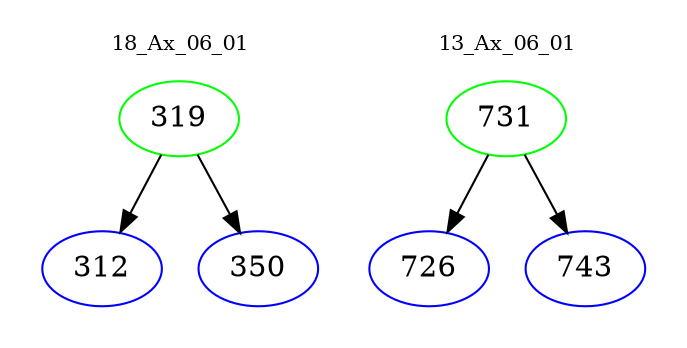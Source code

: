 digraph{
subgraph cluster_0 {
color = white
label = "18_Ax_06_01";
fontsize=10;
T0_319 [label="319", color="green"]
T0_319 -> T0_312 [color="black"]
T0_312 [label="312", color="blue"]
T0_319 -> T0_350 [color="black"]
T0_350 [label="350", color="blue"]
}
subgraph cluster_1 {
color = white
label = "13_Ax_06_01";
fontsize=10;
T1_731 [label="731", color="green"]
T1_731 -> T1_726 [color="black"]
T1_726 [label="726", color="blue"]
T1_731 -> T1_743 [color="black"]
T1_743 [label="743", color="blue"]
}
}
